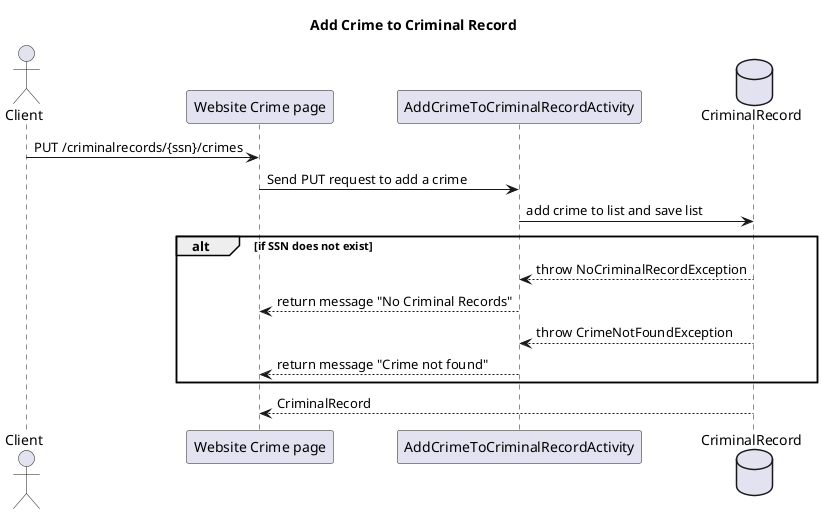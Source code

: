 @startuml
title Add Crime to Criminal Record

actor Client
participant "Website Crime page" as CrimePage
participant AddCrimeToCriminalRecordActivity
database CriminalRecord

Client -> CrimePage : PUT /criminalrecords/{ssn}/crimes
CrimePage -> AddCrimeToCriminalRecordActivity : Send PUT request to add a crime
AddCrimeToCriminalRecordActivity -> CriminalRecord : add crime to list and save list

alt if SSN does not exist
CriminalRecord --> AddCrimeToCriminalRecordActivity : throw NoCriminalRecordException
AddCrimeToCriminalRecordActivity --> CrimePage : return message "No Criminal Records"
CriminalRecord --> AddCrimeToCriminalRecordActivity : throw CrimeNotFoundException
AddCrimeToCriminalRecordActivity --> CrimePage : return message "Crime not found"
end

CriminalRecord --> CrimePage : CriminalRecord

@enduml
